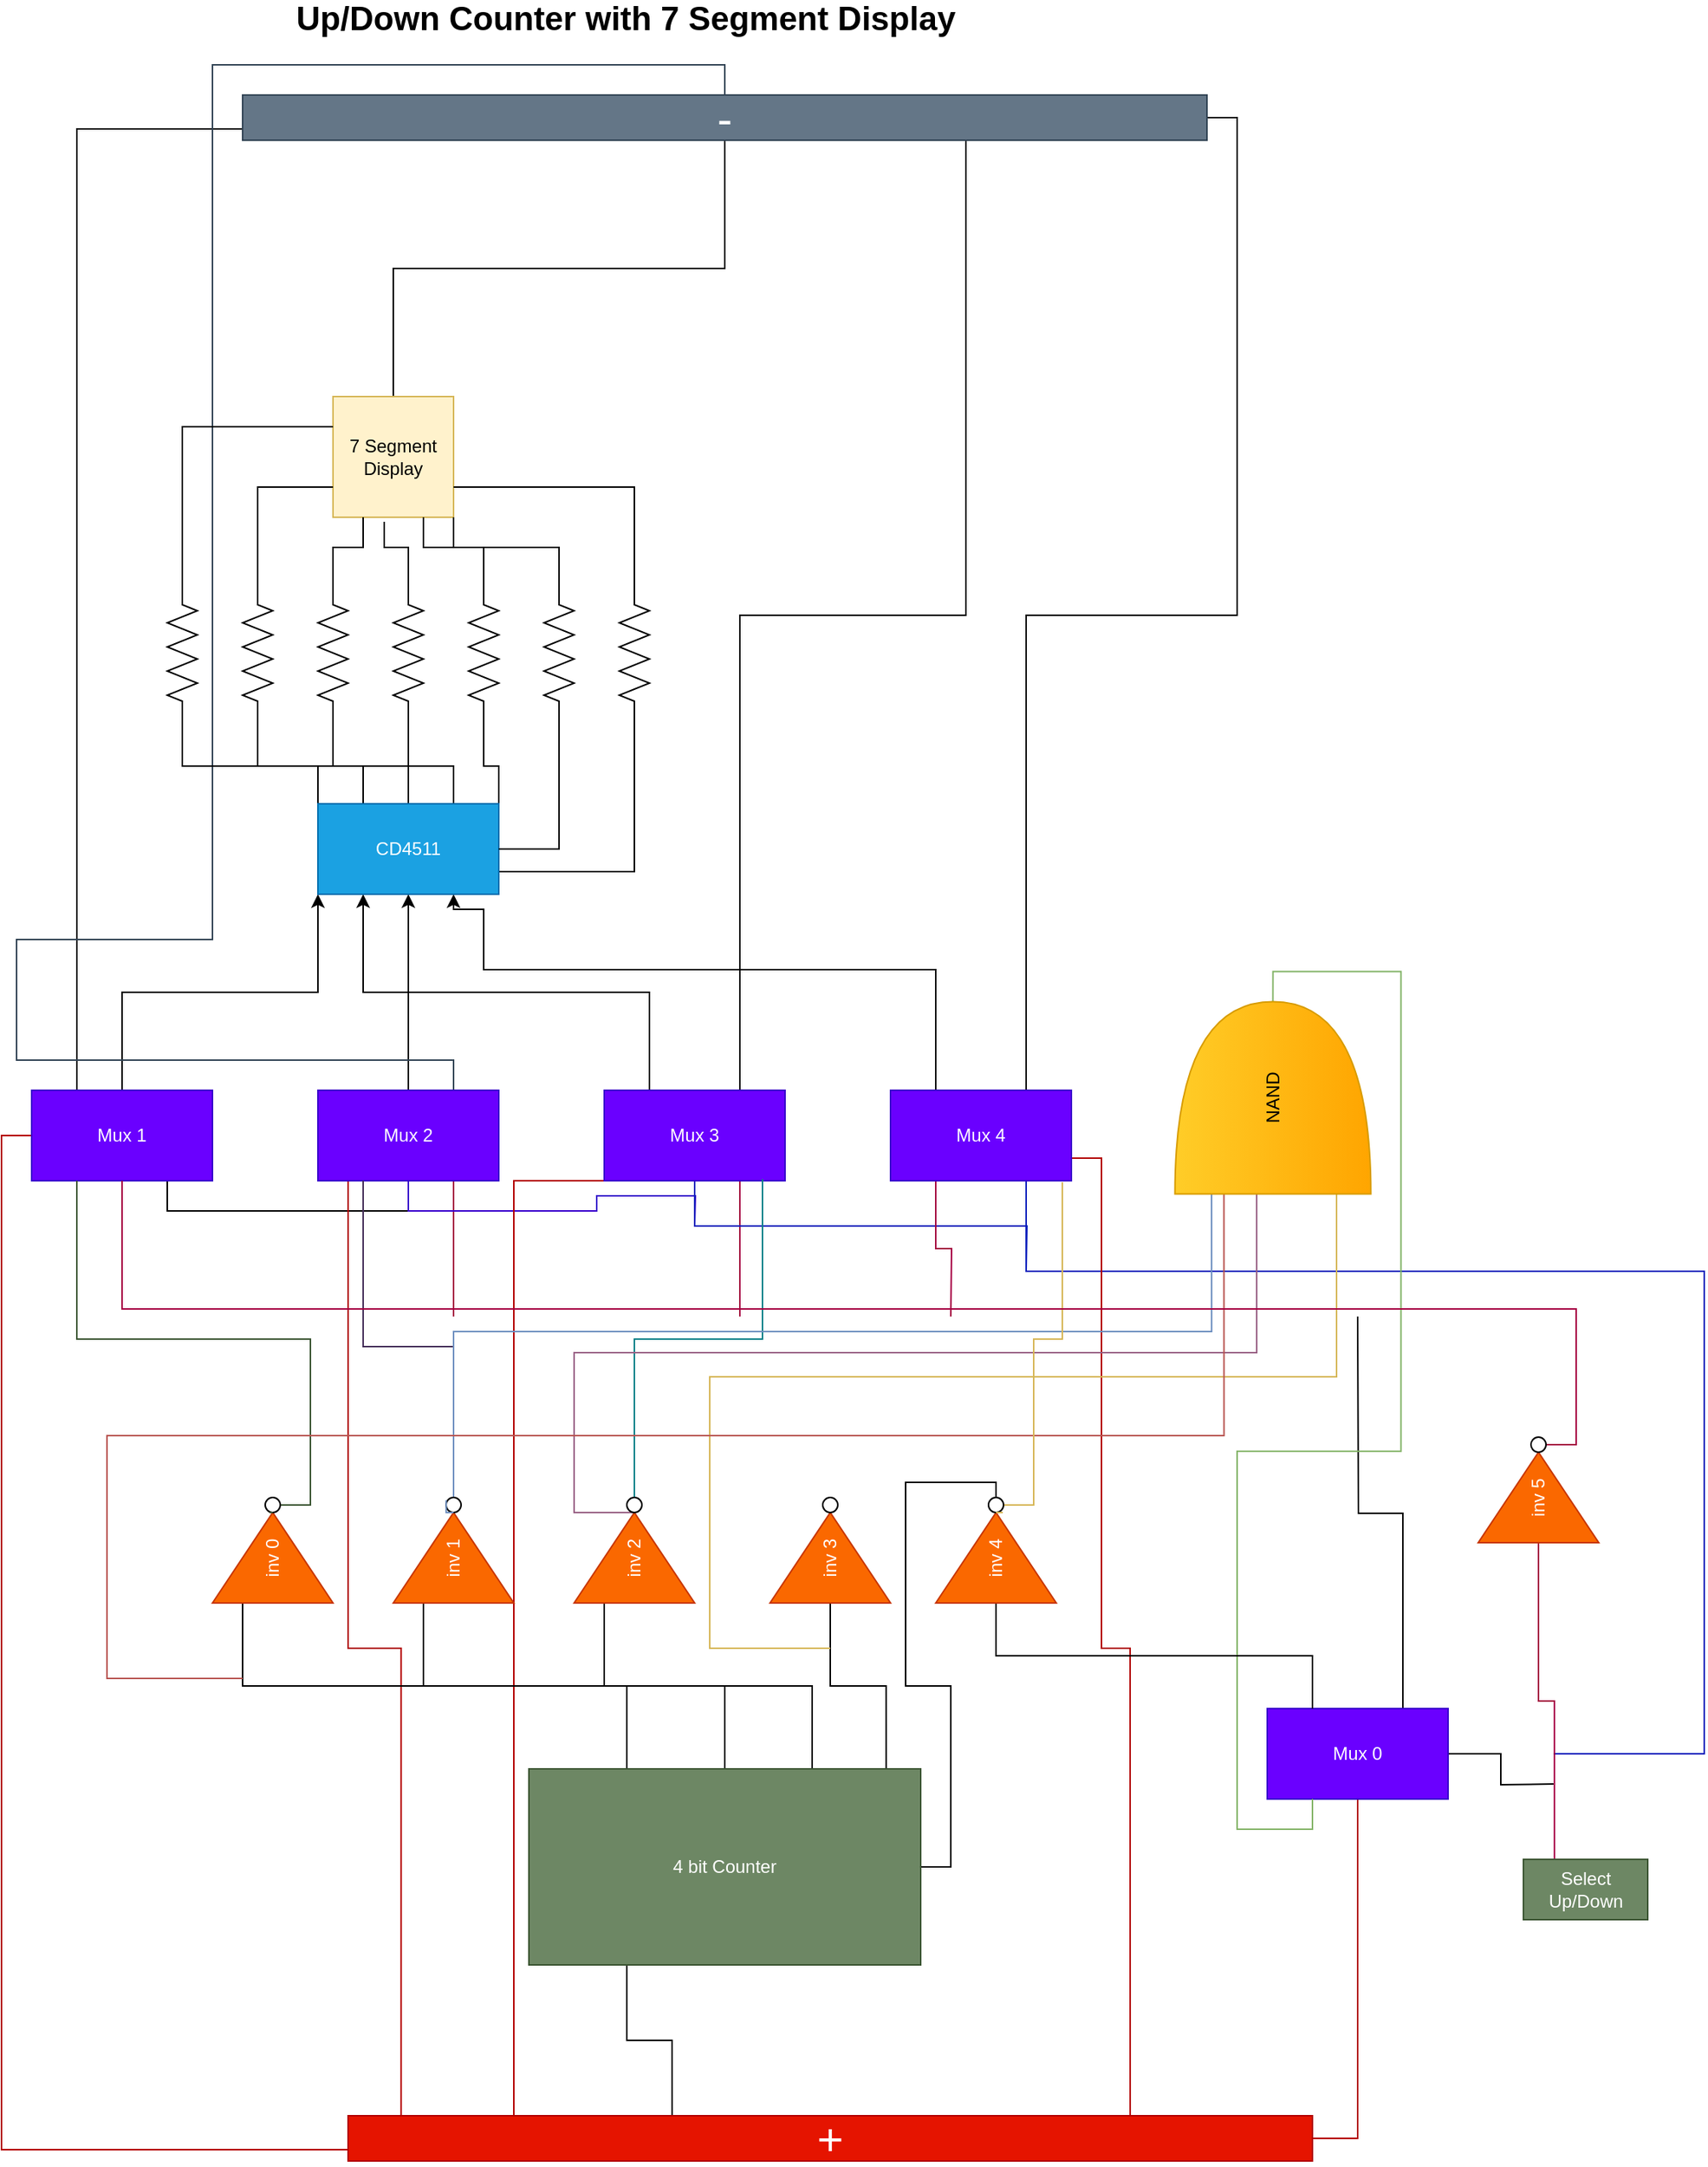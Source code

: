 <mxfile version="14.5.6" type="github">
  <diagram name="Page-1" id="16e2658f-23c8-b752-8be9-c03fbebb8bbe">
    <mxGraphModel dx="1422" dy="1644" grid="1" gridSize="10" guides="1" tooltips="1" connect="1" arrows="1" fold="1" page="1" pageScale="1" pageWidth="1100" pageHeight="850" background="#ffffff" math="0" shadow="0">
      <root>
        <mxCell id="0" />
        <mxCell id="1" parent="0" />
        <mxCell id="cC39CtFAme78uFvDhGoh-9" style="edgeStyle=orthogonalEdgeStyle;rounded=0;orthogonalLoop=1;jettySize=auto;html=1;exitX=0.5;exitY=0;exitDx=0;exitDy=0;entryX=0;entryY=1;entryDx=0;entryDy=0;" edge="1" parent="1" source="cC39CtFAme78uFvDhGoh-1" target="cC39CtFAme78uFvDhGoh-6">
          <mxGeometry relative="1" as="geometry" />
        </mxCell>
        <mxCell id="cC39CtFAme78uFvDhGoh-61" style="edgeStyle=orthogonalEdgeStyle;rounded=0;orthogonalLoop=1;jettySize=auto;html=1;exitX=0.75;exitY=1;exitDx=0;exitDy=0;endArrow=none;endFill=0;" edge="1" parent="1" source="cC39CtFAme78uFvDhGoh-1">
          <mxGeometry relative="1" as="geometry">
            <mxPoint x="640" y="300" as="targetPoint" />
            <Array as="points">
              <mxPoint x="370" y="300" />
            </Array>
          </mxGeometry>
        </mxCell>
        <mxCell id="cC39CtFAme78uFvDhGoh-88" style="edgeStyle=orthogonalEdgeStyle;rounded=0;orthogonalLoop=1;jettySize=auto;html=1;exitX=0;exitY=0.5;exitDx=0;exitDy=0;entryX=0;entryY=0.75;entryDx=0;entryDy=0;endArrow=none;endFill=0;fillColor=#e51400;strokeColor=#B20000;" edge="1" parent="1" source="cC39CtFAme78uFvDhGoh-1" target="cC39CtFAme78uFvDhGoh-82">
          <mxGeometry relative="1" as="geometry" />
        </mxCell>
        <mxCell id="cC39CtFAme78uFvDhGoh-93" style="edgeStyle=orthogonalEdgeStyle;rounded=0;orthogonalLoop=1;jettySize=auto;html=1;exitX=0.25;exitY=0;exitDx=0;exitDy=0;entryX=0;entryY=0.75;entryDx=0;entryDy=0;endArrow=none;endFill=0;" edge="1" parent="1" source="cC39CtFAme78uFvDhGoh-1" target="cC39CtFAme78uFvDhGoh-84">
          <mxGeometry relative="1" as="geometry" />
        </mxCell>
        <mxCell id="cC39CtFAme78uFvDhGoh-1" value="Mux 1" style="rounded=0;whiteSpace=wrap;html=1;fillColor=#6a00ff;strokeColor=#3700CC;fontColor=#ffffff;" vertex="1" parent="1">
          <mxGeometry x="280" y="220" width="120" height="60" as="geometry" />
        </mxCell>
        <mxCell id="cC39CtFAme78uFvDhGoh-10" style="edgeStyle=orthogonalEdgeStyle;rounded=0;orthogonalLoop=1;jettySize=auto;html=1;exitX=0.5;exitY=0;exitDx=0;exitDy=0;entryX=0.25;entryY=1;entryDx=0;entryDy=0;" edge="1" parent="1" source="cC39CtFAme78uFvDhGoh-2" target="cC39CtFAme78uFvDhGoh-6">
          <mxGeometry relative="1" as="geometry" />
        </mxCell>
        <mxCell id="cC39CtFAme78uFvDhGoh-56" style="edgeStyle=orthogonalEdgeStyle;rounded=0;orthogonalLoop=1;jettySize=auto;html=1;exitX=0.75;exitY=1;exitDx=0;exitDy=0;endArrow=none;endFill=0;fillColor=#d80073;strokeColor=#A50040;" edge="1" parent="1" source="cC39CtFAme78uFvDhGoh-2">
          <mxGeometry relative="1" as="geometry">
            <mxPoint x="560" y="370" as="targetPoint" />
          </mxGeometry>
        </mxCell>
        <mxCell id="cC39CtFAme78uFvDhGoh-60" style="edgeStyle=orthogonalEdgeStyle;rounded=0;orthogonalLoop=1;jettySize=auto;html=1;exitX=0.5;exitY=1;exitDx=0;exitDy=0;endArrow=none;endFill=0;fillColor=#6a00ff;strokeColor=#3700CC;" edge="1" parent="1" source="cC39CtFAme78uFvDhGoh-2">
          <mxGeometry relative="1" as="geometry">
            <mxPoint x="720" y="310" as="targetPoint" />
          </mxGeometry>
        </mxCell>
        <mxCell id="cC39CtFAme78uFvDhGoh-89" style="edgeStyle=orthogonalEdgeStyle;rounded=0;orthogonalLoop=1;jettySize=auto;html=1;exitX=0;exitY=1;exitDx=0;exitDy=0;entryX=0.055;entryY=0.033;entryDx=0;entryDy=0;entryPerimeter=0;endArrow=none;endFill=0;fillColor=#e51400;strokeColor=#B20000;" edge="1" parent="1" source="cC39CtFAme78uFvDhGoh-2" target="cC39CtFAme78uFvDhGoh-82">
          <mxGeometry relative="1" as="geometry">
            <Array as="points">
              <mxPoint x="490" y="280" />
              <mxPoint x="490" y="590" />
              <mxPoint x="525" y="590" />
            </Array>
          </mxGeometry>
        </mxCell>
        <mxCell id="cC39CtFAme78uFvDhGoh-96" style="edgeStyle=orthogonalEdgeStyle;rounded=0;orthogonalLoop=1;jettySize=auto;html=1;exitX=0.75;exitY=0;exitDx=0;exitDy=0;entryX=0.5;entryY=0;entryDx=0;entryDy=0;endArrow=none;endFill=0;fillColor=#647687;strokeColor=#314354;" edge="1" parent="1" source="cC39CtFAme78uFvDhGoh-2" target="cC39CtFAme78uFvDhGoh-84">
          <mxGeometry relative="1" as="geometry">
            <Array as="points">
              <mxPoint x="560" y="200" />
              <mxPoint x="270" y="200" />
              <mxPoint x="270" y="120" />
              <mxPoint x="400" y="120" />
              <mxPoint x="400" y="-460" />
              <mxPoint x="740" y="-460" />
            </Array>
          </mxGeometry>
        </mxCell>
        <mxCell id="cC39CtFAme78uFvDhGoh-2" value="Mux 2" style="rounded=0;whiteSpace=wrap;html=1;fillColor=#6a00ff;strokeColor=#3700CC;fontColor=#ffffff;" vertex="1" parent="1">
          <mxGeometry x="470" y="220" width="120" height="60" as="geometry" />
        </mxCell>
        <mxCell id="cC39CtFAme78uFvDhGoh-11" style="edgeStyle=orthogonalEdgeStyle;rounded=0;orthogonalLoop=1;jettySize=auto;html=1;exitX=0.25;exitY=0;exitDx=0;exitDy=0;entryX=0.5;entryY=1;entryDx=0;entryDy=0;" edge="1" parent="1" source="cC39CtFAme78uFvDhGoh-3" target="cC39CtFAme78uFvDhGoh-6">
          <mxGeometry relative="1" as="geometry" />
        </mxCell>
        <mxCell id="cC39CtFAme78uFvDhGoh-55" style="edgeStyle=orthogonalEdgeStyle;rounded=0;orthogonalLoop=1;jettySize=auto;html=1;exitX=0.75;exitY=1;exitDx=0;exitDy=0;endArrow=none;endFill=0;fillColor=#d80073;strokeColor=#A50040;" edge="1" parent="1" source="cC39CtFAme78uFvDhGoh-3">
          <mxGeometry relative="1" as="geometry">
            <mxPoint x="750" y="370" as="targetPoint" />
          </mxGeometry>
        </mxCell>
        <mxCell id="cC39CtFAme78uFvDhGoh-59" style="edgeStyle=orthogonalEdgeStyle;rounded=0;orthogonalLoop=1;jettySize=auto;html=1;exitX=0.5;exitY=1;exitDx=0;exitDy=0;endArrow=none;endFill=0;fillColor=#0050ef;strokeColor=#001DBC;" edge="1" parent="1" source="cC39CtFAme78uFvDhGoh-3">
          <mxGeometry relative="1" as="geometry">
            <mxPoint x="940" y="340" as="targetPoint" />
          </mxGeometry>
        </mxCell>
        <mxCell id="cC39CtFAme78uFvDhGoh-90" style="edgeStyle=orthogonalEdgeStyle;rounded=0;orthogonalLoop=1;jettySize=auto;html=1;exitX=0;exitY=1;exitDx=0;exitDy=0;entryX=0.194;entryY=0.033;entryDx=0;entryDy=0;entryPerimeter=0;endArrow=none;endFill=0;fillColor=#e51400;strokeColor=#B20000;" edge="1" parent="1" source="cC39CtFAme78uFvDhGoh-3" target="cC39CtFAme78uFvDhGoh-82">
          <mxGeometry relative="1" as="geometry">
            <Array as="points">
              <mxPoint x="600" y="280" />
              <mxPoint x="600" y="901" />
            </Array>
          </mxGeometry>
        </mxCell>
        <mxCell id="cC39CtFAme78uFvDhGoh-95" style="edgeStyle=orthogonalEdgeStyle;rounded=0;orthogonalLoop=1;jettySize=auto;html=1;exitX=0.75;exitY=0;exitDx=0;exitDy=0;entryX=0.75;entryY=1;entryDx=0;entryDy=0;endArrow=none;endFill=0;" edge="1" parent="1" source="cC39CtFAme78uFvDhGoh-3" target="cC39CtFAme78uFvDhGoh-84">
          <mxGeometry relative="1" as="geometry" />
        </mxCell>
        <mxCell id="cC39CtFAme78uFvDhGoh-3" value="Mux 3" style="rounded=0;whiteSpace=wrap;html=1;fillColor=#6a00ff;strokeColor=#3700CC;fontColor=#ffffff;" vertex="1" parent="1">
          <mxGeometry x="660" y="220" width="120" height="60" as="geometry" />
        </mxCell>
        <mxCell id="cC39CtFAme78uFvDhGoh-12" style="edgeStyle=orthogonalEdgeStyle;rounded=0;orthogonalLoop=1;jettySize=auto;html=1;exitX=0.25;exitY=0;exitDx=0;exitDy=0;entryX=0.75;entryY=1;entryDx=0;entryDy=0;" edge="1" parent="1" source="cC39CtFAme78uFvDhGoh-4" target="cC39CtFAme78uFvDhGoh-6">
          <mxGeometry relative="1" as="geometry">
            <Array as="points">
              <mxPoint x="880" y="140" />
              <mxPoint x="580" y="140" />
              <mxPoint x="580" y="100" />
              <mxPoint x="560" y="100" />
            </Array>
          </mxGeometry>
        </mxCell>
        <mxCell id="cC39CtFAme78uFvDhGoh-54" style="edgeStyle=orthogonalEdgeStyle;rounded=0;orthogonalLoop=1;jettySize=auto;html=1;exitX=0.25;exitY=1;exitDx=0;exitDy=0;endArrow=none;endFill=0;fillColor=#d80073;strokeColor=#A50040;" edge="1" parent="1" source="cC39CtFAme78uFvDhGoh-4">
          <mxGeometry relative="1" as="geometry">
            <mxPoint x="890" y="370" as="targetPoint" />
          </mxGeometry>
        </mxCell>
        <mxCell id="cC39CtFAme78uFvDhGoh-58" style="edgeStyle=orthogonalEdgeStyle;rounded=0;orthogonalLoop=1;jettySize=auto;html=1;exitX=0.75;exitY=1;exitDx=0;exitDy=0;endArrow=none;endFill=0;fillColor=#0050ef;strokeColor=#001DBC;" edge="1" parent="1" source="cC39CtFAme78uFvDhGoh-4">
          <mxGeometry relative="1" as="geometry">
            <mxPoint x="1290" y="660" as="targetPoint" />
            <Array as="points">
              <mxPoint x="940" y="340" />
              <mxPoint x="1390" y="340" />
              <mxPoint x="1390" y="660" />
            </Array>
          </mxGeometry>
        </mxCell>
        <mxCell id="cC39CtFAme78uFvDhGoh-91" style="edgeStyle=orthogonalEdgeStyle;rounded=0;orthogonalLoop=1;jettySize=auto;html=1;exitX=1;exitY=0.75;exitDx=0;exitDy=0;entryX=0.811;entryY=0.033;entryDx=0;entryDy=0;entryPerimeter=0;endArrow=none;endFill=0;fillColor=#e51400;strokeColor=#B20000;" edge="1" parent="1" source="cC39CtFAme78uFvDhGoh-4" target="cC39CtFAme78uFvDhGoh-82">
          <mxGeometry relative="1" as="geometry" />
        </mxCell>
        <mxCell id="cC39CtFAme78uFvDhGoh-94" style="edgeStyle=orthogonalEdgeStyle;rounded=0;orthogonalLoop=1;jettySize=auto;html=1;exitX=0.75;exitY=0;exitDx=0;exitDy=0;entryX=1;entryY=0.5;entryDx=0;entryDy=0;endArrow=none;endFill=0;" edge="1" parent="1" source="cC39CtFAme78uFvDhGoh-4" target="cC39CtFAme78uFvDhGoh-84">
          <mxGeometry relative="1" as="geometry" />
        </mxCell>
        <mxCell id="cC39CtFAme78uFvDhGoh-4" value="Mux 4" style="rounded=0;whiteSpace=wrap;html=1;fillColor=#6a00ff;strokeColor=#3700CC;fontColor=#ffffff;" vertex="1" parent="1">
          <mxGeometry x="850" y="220" width="120" height="60" as="geometry" />
        </mxCell>
        <mxCell id="cC39CtFAme78uFvDhGoh-53" style="edgeStyle=orthogonalEdgeStyle;rounded=0;orthogonalLoop=1;jettySize=auto;html=1;exitX=0.75;exitY=0;exitDx=0;exitDy=0;endArrow=none;endFill=0;" edge="1" parent="1" source="cC39CtFAme78uFvDhGoh-5">
          <mxGeometry relative="1" as="geometry">
            <mxPoint x="1160" y="370" as="targetPoint" />
          </mxGeometry>
        </mxCell>
        <mxCell id="cC39CtFAme78uFvDhGoh-57" style="edgeStyle=orthogonalEdgeStyle;rounded=0;orthogonalLoop=1;jettySize=auto;html=1;exitX=1;exitY=0.5;exitDx=0;exitDy=0;endArrow=none;endFill=0;" edge="1" parent="1" source="cC39CtFAme78uFvDhGoh-5">
          <mxGeometry relative="1" as="geometry">
            <mxPoint x="1290" y="680" as="targetPoint" />
          </mxGeometry>
        </mxCell>
        <mxCell id="cC39CtFAme78uFvDhGoh-87" style="edgeStyle=orthogonalEdgeStyle;rounded=0;orthogonalLoop=1;jettySize=auto;html=1;exitX=0.5;exitY=1;exitDx=0;exitDy=0;entryX=1;entryY=0.5;entryDx=0;entryDy=0;endArrow=none;endFill=0;fillColor=#e51400;strokeColor=#B20000;" edge="1" parent="1" source="cC39CtFAme78uFvDhGoh-5" target="cC39CtFAme78uFvDhGoh-82">
          <mxGeometry relative="1" as="geometry" />
        </mxCell>
        <mxCell id="cC39CtFAme78uFvDhGoh-5" value="Mux 0" style="rounded=0;whiteSpace=wrap;html=1;fillColor=#6a00ff;strokeColor=#3700CC;fontColor=#ffffff;" vertex="1" parent="1">
          <mxGeometry x="1100" y="630" width="120" height="60" as="geometry" />
        </mxCell>
        <mxCell id="cC39CtFAme78uFvDhGoh-20" style="edgeStyle=orthogonalEdgeStyle;rounded=0;orthogonalLoop=1;jettySize=auto;html=1;exitX=0;exitY=0;exitDx=0;exitDy=0;entryX=1;entryY=0.5;entryDx=0;entryDy=0;entryPerimeter=0;endArrow=none;endFill=0;" edge="1" parent="1" source="cC39CtFAme78uFvDhGoh-6" target="cC39CtFAme78uFvDhGoh-13">
          <mxGeometry relative="1" as="geometry" />
        </mxCell>
        <mxCell id="cC39CtFAme78uFvDhGoh-21" style="edgeStyle=orthogonalEdgeStyle;rounded=0;orthogonalLoop=1;jettySize=auto;html=1;exitX=0.25;exitY=0;exitDx=0;exitDy=0;entryX=1;entryY=0.5;entryDx=0;entryDy=0;entryPerimeter=0;endArrow=none;endFill=0;" edge="1" parent="1" source="cC39CtFAme78uFvDhGoh-6" target="cC39CtFAme78uFvDhGoh-14">
          <mxGeometry relative="1" as="geometry" />
        </mxCell>
        <mxCell id="cC39CtFAme78uFvDhGoh-22" style="edgeStyle=orthogonalEdgeStyle;rounded=0;orthogonalLoop=1;jettySize=auto;html=1;exitX=0.5;exitY=0;exitDx=0;exitDy=0;entryX=1;entryY=0.5;entryDx=0;entryDy=0;entryPerimeter=0;endArrow=none;endFill=0;" edge="1" parent="1" source="cC39CtFAme78uFvDhGoh-6" target="cC39CtFAme78uFvDhGoh-15">
          <mxGeometry relative="1" as="geometry" />
        </mxCell>
        <mxCell id="cC39CtFAme78uFvDhGoh-23" style="edgeStyle=orthogonalEdgeStyle;rounded=0;orthogonalLoop=1;jettySize=auto;html=1;exitX=0.75;exitY=0;exitDx=0;exitDy=0;entryX=1;entryY=0.5;entryDx=0;entryDy=0;entryPerimeter=0;endArrow=none;endFill=0;" edge="1" parent="1" source="cC39CtFAme78uFvDhGoh-6" target="cC39CtFAme78uFvDhGoh-16">
          <mxGeometry relative="1" as="geometry" />
        </mxCell>
        <mxCell id="cC39CtFAme78uFvDhGoh-24" style="edgeStyle=orthogonalEdgeStyle;rounded=0;orthogonalLoop=1;jettySize=auto;html=1;exitX=1;exitY=0;exitDx=0;exitDy=0;entryX=1;entryY=0.5;entryDx=0;entryDy=0;entryPerimeter=0;endArrow=none;endFill=0;" edge="1" parent="1" source="cC39CtFAme78uFvDhGoh-6" target="cC39CtFAme78uFvDhGoh-17">
          <mxGeometry relative="1" as="geometry" />
        </mxCell>
        <mxCell id="cC39CtFAme78uFvDhGoh-26" style="edgeStyle=orthogonalEdgeStyle;rounded=0;orthogonalLoop=1;jettySize=auto;html=1;exitX=1;exitY=0.75;exitDx=0;exitDy=0;entryX=1;entryY=0.5;entryDx=0;entryDy=0;entryPerimeter=0;endArrow=none;endFill=0;" edge="1" parent="1" source="cC39CtFAme78uFvDhGoh-6" target="cC39CtFAme78uFvDhGoh-19">
          <mxGeometry relative="1" as="geometry" />
        </mxCell>
        <mxCell id="cC39CtFAme78uFvDhGoh-6" value="CD4511" style="rounded=0;whiteSpace=wrap;html=1;fillColor=#1ba1e2;strokeColor=#006EAF;fontColor=#ffffff;" vertex="1" parent="1">
          <mxGeometry x="470" y="30" width="120" height="60" as="geometry" />
        </mxCell>
        <mxCell id="cC39CtFAme78uFvDhGoh-85" style="edgeStyle=orthogonalEdgeStyle;rounded=0;orthogonalLoop=1;jettySize=auto;html=1;exitX=0.5;exitY=0;exitDx=0;exitDy=0;endArrow=none;endFill=0;" edge="1" parent="1" source="cC39CtFAme78uFvDhGoh-8" target="cC39CtFAme78uFvDhGoh-84">
          <mxGeometry relative="1" as="geometry" />
        </mxCell>
        <mxCell id="cC39CtFAme78uFvDhGoh-8" value="7 Segment Display" style="whiteSpace=wrap;html=1;aspect=fixed;fillColor=#fff2cc;strokeColor=#d6b656;" vertex="1" parent="1">
          <mxGeometry x="480" y="-240" width="80" height="80" as="geometry" />
        </mxCell>
        <mxCell id="cC39CtFAme78uFvDhGoh-33" style="edgeStyle=orthogonalEdgeStyle;rounded=0;orthogonalLoop=1;jettySize=auto;html=1;exitX=0;exitY=0.5;exitDx=0;exitDy=0;exitPerimeter=0;entryX=0;entryY=0.25;entryDx=0;entryDy=0;endArrow=none;endFill=0;" edge="1" parent="1" source="cC39CtFAme78uFvDhGoh-13" target="cC39CtFAme78uFvDhGoh-8">
          <mxGeometry relative="1" as="geometry" />
        </mxCell>
        <mxCell id="cC39CtFAme78uFvDhGoh-13" value="" style="pointerEvents=1;verticalLabelPosition=bottom;shadow=0;dashed=0;align=center;html=1;verticalAlign=top;shape=mxgraph.electrical.resistors.resistor_2;rotation=90;" vertex="1" parent="1">
          <mxGeometry x="330" y="-80" width="100" height="20" as="geometry" />
        </mxCell>
        <mxCell id="cC39CtFAme78uFvDhGoh-32" style="edgeStyle=orthogonalEdgeStyle;rounded=0;orthogonalLoop=1;jettySize=auto;html=1;exitX=0;exitY=0.5;exitDx=0;exitDy=0;exitPerimeter=0;entryX=0;entryY=0.75;entryDx=0;entryDy=0;endArrow=none;endFill=0;" edge="1" parent="1" source="cC39CtFAme78uFvDhGoh-14" target="cC39CtFAme78uFvDhGoh-8">
          <mxGeometry relative="1" as="geometry" />
        </mxCell>
        <mxCell id="cC39CtFAme78uFvDhGoh-14" value="" style="pointerEvents=1;verticalLabelPosition=bottom;shadow=0;dashed=0;align=center;html=1;verticalAlign=top;shape=mxgraph.electrical.resistors.resistor_2;rotation=90;" vertex="1" parent="1">
          <mxGeometry x="380" y="-80" width="100" height="20" as="geometry" />
        </mxCell>
        <mxCell id="cC39CtFAme78uFvDhGoh-31" style="edgeStyle=orthogonalEdgeStyle;rounded=0;orthogonalLoop=1;jettySize=auto;html=1;exitX=0;exitY=0.5;exitDx=0;exitDy=0;exitPerimeter=0;entryX=0.25;entryY=1;entryDx=0;entryDy=0;endArrow=none;endFill=0;" edge="1" parent="1" source="cC39CtFAme78uFvDhGoh-15" target="cC39CtFAme78uFvDhGoh-8">
          <mxGeometry relative="1" as="geometry" />
        </mxCell>
        <mxCell id="cC39CtFAme78uFvDhGoh-15" value="" style="pointerEvents=1;verticalLabelPosition=bottom;shadow=0;dashed=0;align=center;html=1;verticalAlign=top;shape=mxgraph.electrical.resistors.resistor_2;rotation=90;" vertex="1" parent="1">
          <mxGeometry x="430" y="-80" width="100" height="20" as="geometry" />
        </mxCell>
        <mxCell id="cC39CtFAme78uFvDhGoh-30" style="edgeStyle=orthogonalEdgeStyle;rounded=0;orthogonalLoop=1;jettySize=auto;html=1;exitX=0;exitY=0.5;exitDx=0;exitDy=0;exitPerimeter=0;entryX=0.425;entryY=1.038;entryDx=0;entryDy=0;entryPerimeter=0;endArrow=none;endFill=0;" edge="1" parent="1" source="cC39CtFAme78uFvDhGoh-16" target="cC39CtFAme78uFvDhGoh-8">
          <mxGeometry relative="1" as="geometry" />
        </mxCell>
        <mxCell id="cC39CtFAme78uFvDhGoh-16" value="" style="pointerEvents=1;verticalLabelPosition=bottom;shadow=0;dashed=0;align=center;html=1;verticalAlign=top;shape=mxgraph.electrical.resistors.resistor_2;rotation=90;" vertex="1" parent="1">
          <mxGeometry x="480" y="-80" width="100" height="20" as="geometry" />
        </mxCell>
        <mxCell id="cC39CtFAme78uFvDhGoh-29" style="edgeStyle=orthogonalEdgeStyle;rounded=0;orthogonalLoop=1;jettySize=auto;html=1;exitX=0;exitY=0.5;exitDx=0;exitDy=0;exitPerimeter=0;entryX=0.75;entryY=1;entryDx=0;entryDy=0;endArrow=none;endFill=0;" edge="1" parent="1" source="cC39CtFAme78uFvDhGoh-17" target="cC39CtFAme78uFvDhGoh-8">
          <mxGeometry relative="1" as="geometry" />
        </mxCell>
        <mxCell id="cC39CtFAme78uFvDhGoh-17" value="" style="pointerEvents=1;verticalLabelPosition=bottom;shadow=0;dashed=0;align=center;html=1;verticalAlign=top;shape=mxgraph.electrical.resistors.resistor_2;rotation=90;" vertex="1" parent="1">
          <mxGeometry x="530" y="-80" width="100" height="20" as="geometry" />
        </mxCell>
        <mxCell id="cC39CtFAme78uFvDhGoh-25" style="edgeStyle=orthogonalEdgeStyle;rounded=0;orthogonalLoop=1;jettySize=auto;html=1;exitX=1;exitY=0.5;exitDx=0;exitDy=0;exitPerimeter=0;entryX=1;entryY=0.5;entryDx=0;entryDy=0;endArrow=none;endFill=0;" edge="1" parent="1" source="cC39CtFAme78uFvDhGoh-18" target="cC39CtFAme78uFvDhGoh-6">
          <mxGeometry relative="1" as="geometry" />
        </mxCell>
        <mxCell id="cC39CtFAme78uFvDhGoh-28" style="edgeStyle=orthogonalEdgeStyle;rounded=0;orthogonalLoop=1;jettySize=auto;html=1;exitX=0;exitY=0.5;exitDx=0;exitDy=0;exitPerimeter=0;entryX=1;entryY=1;entryDx=0;entryDy=0;endArrow=none;endFill=0;" edge="1" parent="1" source="cC39CtFAme78uFvDhGoh-18" target="cC39CtFAme78uFvDhGoh-8">
          <mxGeometry relative="1" as="geometry" />
        </mxCell>
        <mxCell id="cC39CtFAme78uFvDhGoh-18" value="" style="pointerEvents=1;verticalLabelPosition=bottom;shadow=0;dashed=0;align=center;html=1;verticalAlign=top;shape=mxgraph.electrical.resistors.resistor_2;rotation=90;" vertex="1" parent="1">
          <mxGeometry x="580" y="-80" width="100" height="20" as="geometry" />
        </mxCell>
        <mxCell id="cC39CtFAme78uFvDhGoh-27" style="edgeStyle=orthogonalEdgeStyle;rounded=0;orthogonalLoop=1;jettySize=auto;html=1;exitX=0;exitY=0.5;exitDx=0;exitDy=0;exitPerimeter=0;entryX=1;entryY=0.75;entryDx=0;entryDy=0;endArrow=none;endFill=0;" edge="1" parent="1" source="cC39CtFAme78uFvDhGoh-19" target="cC39CtFAme78uFvDhGoh-8">
          <mxGeometry relative="1" as="geometry" />
        </mxCell>
        <mxCell id="cC39CtFAme78uFvDhGoh-19" value="" style="pointerEvents=1;verticalLabelPosition=bottom;shadow=0;dashed=0;align=center;html=1;verticalAlign=top;shape=mxgraph.electrical.resistors.resistor_2;rotation=90;" vertex="1" parent="1">
          <mxGeometry x="630" y="-80" width="100" height="20" as="geometry" />
        </mxCell>
        <mxCell id="cC39CtFAme78uFvDhGoh-40" style="edgeStyle=orthogonalEdgeStyle;rounded=0;orthogonalLoop=1;jettySize=auto;html=1;exitX=1;exitY=0.5;exitDx=0;exitDy=0;entryX=0.25;entryY=1;entryDx=0;entryDy=0;endArrow=none;endFill=0;fillColor=#6d8764;strokeColor=#3A5431;" edge="1" parent="1" source="cC39CtFAme78uFvDhGoh-70" target="cC39CtFAme78uFvDhGoh-1">
          <mxGeometry relative="1" as="geometry" />
        </mxCell>
        <mxCell id="cC39CtFAme78uFvDhGoh-44" style="edgeStyle=orthogonalEdgeStyle;rounded=0;orthogonalLoop=1;jettySize=auto;html=1;exitX=0;exitY=0.25;exitDx=0;exitDy=0;entryX=0.25;entryY=0;entryDx=0;entryDy=0;endArrow=none;endFill=0;" edge="1" parent="1" source="cC39CtFAme78uFvDhGoh-34" target="cC39CtFAme78uFvDhGoh-43">
          <mxGeometry relative="1" as="geometry">
            <Array as="points">
              <mxPoint x="420" y="615" />
              <mxPoint x="675" y="615" />
            </Array>
          </mxGeometry>
        </mxCell>
        <mxCell id="cC39CtFAme78uFvDhGoh-34" value="inv 0&lt;span style=&quot;color: rgba(0 , 0 , 0 , 0) ; font-family: monospace ; font-size: 0px ; background-color: rgb(248 , 249 , 250)&quot;&gt;%3CmxGraphModel%3E%3Croot%3E%3CmxCell%20id%3D%220%22%2F%3E%3CmxCell%20id%3D%221%22%20parent%3D%220%22%2F%3E%3CmxCell%20id%3D%222%22%20value%3D%22%22%20style%3D%22pointerEvents%3D1%3BverticalLabelPosition%3Dbottom%3Bshadow%3D0%3Bdashed%3D0%3Balign%3Dcenter%3Bhtml%3D1%3BverticalAlign%3Dtop%3Bshape%3Dmxgraph.electrical.resistors.resistor_2%3Brotation%3D90%3B%22%20vertex%3D%221%22%20parent%3D%221%22%3E%3CmxGeometry%20x%3D%22580%22%20y%3D%22-80%22%20width%3D%22100%22%20height%3D%2220%22%20as%3D%22geometry%22%2F%3E%3C%2FmxCell%3E%3C%2Froot%3E%3C%2FmxGraphModel%3E&lt;/span&gt;" style="triangle;whiteSpace=wrap;html=1;rotation=-90;fillColor=#fa6800;strokeColor=#C73500;fontColor=#ffffff;" vertex="1" parent="1">
          <mxGeometry x="410" y="490" width="60" height="80" as="geometry" />
        </mxCell>
        <mxCell id="cC39CtFAme78uFvDhGoh-46" style="edgeStyle=orthogonalEdgeStyle;rounded=0;orthogonalLoop=1;jettySize=auto;html=1;exitX=0;exitY=0.25;exitDx=0;exitDy=0;endArrow=none;endFill=0;entryX=0.723;entryY=0.015;entryDx=0;entryDy=0;entryPerimeter=0;" edge="1" parent="1" source="cC39CtFAme78uFvDhGoh-35" target="cC39CtFAme78uFvDhGoh-43">
          <mxGeometry relative="1" as="geometry">
            <mxPoint x="799" y="667" as="targetPoint" />
          </mxGeometry>
        </mxCell>
        <mxCell id="cC39CtFAme78uFvDhGoh-64" style="edgeStyle=orthogonalEdgeStyle;rounded=0;orthogonalLoop=1;jettySize=auto;html=1;entryX=0.875;entryY=0.983;entryDx=0;entryDy=0;entryPerimeter=0;endArrow=none;endFill=0;fillColor=#b0e3e6;strokeColor=#0e8088;" edge="1" parent="1" source="cC39CtFAme78uFvDhGoh-74" target="cC39CtFAme78uFvDhGoh-3">
          <mxGeometry relative="1" as="geometry">
            <Array as="points" />
          </mxGeometry>
        </mxCell>
        <mxCell id="cC39CtFAme78uFvDhGoh-67" style="edgeStyle=orthogonalEdgeStyle;rounded=0;orthogonalLoop=1;jettySize=auto;html=1;exitX=1;exitY=0.5;exitDx=0;exitDy=0;entryX=0.006;entryY=0.417;entryDx=0;entryDy=0;entryPerimeter=0;endArrow=none;endFill=0;gradientColor=#d5739d;fillColor=#e6d0de;strokeColor=#996185;" edge="1" parent="1" source="cC39CtFAme78uFvDhGoh-35" target="cC39CtFAme78uFvDhGoh-39">
          <mxGeometry relative="1" as="geometry">
            <Array as="points">
              <mxPoint x="640" y="500" />
              <mxPoint x="640" y="394" />
              <mxPoint x="1093" y="394" />
            </Array>
          </mxGeometry>
        </mxCell>
        <mxCell id="cC39CtFAme78uFvDhGoh-35" value="inv 2&lt;span style=&quot;color: rgba(0 , 0 , 0 , 0) ; font-family: monospace ; font-size: 0px ; background-color: rgb(248 , 249 , 250)&quot;&gt;%3CmxGraphModel%3E%3Croot%3E%3CmxCell%20id%3D%220%22%2F%3E%3CmxCell%20id%3D%221%22%20parent%3D%220%22%2F%3E%3CmxCell%20id%3D%222%22%20value%3D%22%22%20style%3D%22pointerEvents%3D1%3BverticalLabelPosition%3Dbottom%3Bshadow%3D0%3Bdashed%3D0%3Balign%3Dcenter%3Bhtml%3D1%3BverticalAlign%3Dtop%3Bshape%3Dmxgraph.electrical.resistors.resistor_2%3Brotation%3D90%3B%22%20vertex%3D%221%22%20parent%3D%221%22%3E%3CmxGeometry%20x%3D%22580%22%20y%3D%22-80%22%20width%3D%22100%22%20height%3D%2220%22%20as%3D%22geometry%22%2F%3E%3C%2FmxCell%3E%3C%2Froot%3E%3C%2FmxGraphModel%3E&lt;/span&gt;" style="triangle;whiteSpace=wrap;html=1;rotation=-90;fillColor=#fa6800;strokeColor=#C73500;fontColor=#ffffff;" vertex="1" parent="1">
          <mxGeometry x="650" y="490" width="60" height="80" as="geometry" />
        </mxCell>
        <mxCell id="cC39CtFAme78uFvDhGoh-45" style="edgeStyle=orthogonalEdgeStyle;rounded=0;orthogonalLoop=1;jettySize=auto;html=1;exitX=0;exitY=0.25;exitDx=0;exitDy=0;entryX=0.5;entryY=0;entryDx=0;entryDy=0;endArrow=none;endFill=0;" edge="1" parent="1" source="cC39CtFAme78uFvDhGoh-36" target="cC39CtFAme78uFvDhGoh-43">
          <mxGeometry relative="1" as="geometry" />
        </mxCell>
        <mxCell id="cC39CtFAme78uFvDhGoh-62" style="edgeStyle=orthogonalEdgeStyle;rounded=0;orthogonalLoop=1;jettySize=auto;html=1;entryX=0.25;entryY=1;entryDx=0;entryDy=0;endArrow=none;endFill=0;fillColor=#76608a;strokeColor=#432D57;" edge="1" parent="1" source="cC39CtFAme78uFvDhGoh-36" target="cC39CtFAme78uFvDhGoh-2">
          <mxGeometry relative="1" as="geometry" />
        </mxCell>
        <mxCell id="cC39CtFAme78uFvDhGoh-63" style="edgeStyle=orthogonalEdgeStyle;rounded=0;orthogonalLoop=1;jettySize=auto;html=1;exitX=1;exitY=0.5;exitDx=0;exitDy=0;entryX=0.006;entryY=0.187;entryDx=0;entryDy=0;entryPerimeter=0;endArrow=none;endFill=0;gradientColor=#7ea6e0;fillColor=#dae8fc;strokeColor=#6c8ebf;" edge="1" parent="1" source="cC39CtFAme78uFvDhGoh-72" target="cC39CtFAme78uFvDhGoh-39">
          <mxGeometry relative="1" as="geometry">
            <Array as="points">
              <mxPoint x="560" y="380" />
              <mxPoint x="1063" y="380" />
            </Array>
          </mxGeometry>
        </mxCell>
        <mxCell id="cC39CtFAme78uFvDhGoh-36" value="inv 1&lt;span style=&quot;color: rgba(0 , 0 , 0 , 0) ; font-family: monospace ; font-size: 0px ; background-color: rgb(248 , 249 , 250)&quot;&gt;%3CxGraphModel%3E%3Croot%3E%3CmxCell%20id%3D%220%22%2F%3E%3CmxCell%20id%3D%221%22%20parent%3D%220%22%2F%3E%3CmxCell%20id%3D%222%22%20value%3D%22%22%20style%3D%22pointerEvents%3D1%3BverticalLabelPosition%3Dbottom%3Bshadow%3D0%3Bdashed%3D0%3Balign%3Dcenter%3Bhtml%3D1%3BverticalAlign%3Dtop%3Bshape%3Dmxgraph.electrical.resistors.resistor_2%3Brotation%3D90%3B%22%20vertex%3D%221%22%20parent%3D%221%22%3E%3CmxGeometry%20x%3D%22580%22%20y%3D%22-80%22%20width%3D%22100%22%20height%3D%2220%22%20as%3D%22geometry%22%2F%3E%3C%2FmxCell%3E%3C%2Froot%3E%3C%2FmxGraphModel%3E&lt;/span&gt;" style="triangle;whiteSpace=wrap;html=1;rotation=-90;fillColor=#fa6800;strokeColor=#C73500;fontColor=#ffffff;" vertex="1" parent="1">
          <mxGeometry x="530" y="490" width="60" height="80" as="geometry" />
        </mxCell>
        <mxCell id="cC39CtFAme78uFvDhGoh-47" style="edgeStyle=orthogonalEdgeStyle;rounded=0;orthogonalLoop=1;jettySize=auto;html=1;exitX=0;exitY=0.5;exitDx=0;exitDy=0;entryX=0.912;entryY=0.008;entryDx=0;entryDy=0;entryPerimeter=0;endArrow=none;endFill=0;" edge="1" parent="1" source="cC39CtFAme78uFvDhGoh-37" target="cC39CtFAme78uFvDhGoh-43">
          <mxGeometry relative="1" as="geometry" />
        </mxCell>
        <mxCell id="cC39CtFAme78uFvDhGoh-68" style="edgeStyle=orthogonalEdgeStyle;rounded=0;orthogonalLoop=1;jettySize=auto;html=1;entryX=-0.002;entryY=0.825;entryDx=0;entryDy=0;entryPerimeter=0;endArrow=none;endFill=0;gradientColor=#ffd966;fillColor=#fff2cc;strokeColor=#d6b656;" edge="1" parent="1" target="cC39CtFAme78uFvDhGoh-39">
          <mxGeometry relative="1" as="geometry">
            <mxPoint x="810" y="590" as="sourcePoint" />
            <Array as="points">
              <mxPoint x="730" y="590" />
              <mxPoint x="730" y="410" />
              <mxPoint x="1146" y="410" />
            </Array>
          </mxGeometry>
        </mxCell>
        <mxCell id="cC39CtFAme78uFvDhGoh-37" value="inv 3&lt;span style=&quot;color: rgba(0 , 0 , 0 , 0) ; font-family: monospace ; font-size: 0px ; background-color: rgb(248 , 249 , 250)&quot;&gt;%3CmxGraphModel%3E%3Croot%3E%3CmxCell%20id%3D%220%22%2F%3E%3CmxCell%20id%3D%221%22%20parent%3D%220%22%2F%3E%3CmxCell%20id%3D%222%22%20value%3D%22%22%20style%3D%22pointerEvents%3D1%3BverticalLabelPosition%3Dbottom%3Bshadow%3D0%3Bdashed%3D0%3Balign%3Dcenter%3Bhtml%3D1%3BverticalAlign%3Dtop%3Bshape%3Dmxgraph.electrical.resistors.resistor_2%3Brotation%3D90%3B%22%20vertex%3D%221%22%20parent%3D%221%22%3E%3CmxGeometry%20x%3D%22580%22%20y%3D%22-80%22%20width%3D%22100%22%20height%3D%2220%22%20as%3D%22geometry%22%2F%3E%3C%2FmxCell%3E%3C%2Froot%3E%3C%2FmxGraphModel%3E&lt;/span&gt;" style="triangle;whiteSpace=wrap;html=1;rotation=-90;fillColor=#fa6800;strokeColor=#C73500;fontColor=#ffffff;" vertex="1" parent="1">
          <mxGeometry x="780" y="490" width="60" height="80" as="geometry" />
        </mxCell>
        <mxCell id="cC39CtFAme78uFvDhGoh-66" style="edgeStyle=orthogonalEdgeStyle;rounded=0;orthogonalLoop=1;jettySize=auto;html=1;exitX=0;exitY=0.25;exitDx=0;exitDy=0;exitPerimeter=0;endArrow=none;endFill=0;gradientColor=#ea6b66;fillColor=#f8cecc;strokeColor=#b85450;" edge="1" parent="1" source="cC39CtFAme78uFvDhGoh-39">
          <mxGeometry relative="1" as="geometry">
            <mxPoint x="420" y="610" as="targetPoint" />
            <Array as="points">
              <mxPoint x="1071" y="449" />
              <mxPoint x="330" y="449" />
              <mxPoint x="330" y="610" />
            </Array>
          </mxGeometry>
        </mxCell>
        <mxCell id="cC39CtFAme78uFvDhGoh-69" style="edgeStyle=orthogonalEdgeStyle;rounded=0;orthogonalLoop=1;jettySize=auto;html=1;exitX=1;exitY=0.5;exitDx=0;exitDy=0;exitPerimeter=0;entryX=0.25;entryY=1;entryDx=0;entryDy=0;endArrow=none;endFill=0;gradientColor=#97d077;fillColor=#d5e8d4;strokeColor=#82b366;" edge="1" parent="1" source="cC39CtFAme78uFvDhGoh-39" target="cC39CtFAme78uFvDhGoh-5">
          <mxGeometry relative="1" as="geometry" />
        </mxCell>
        <mxCell id="cC39CtFAme78uFvDhGoh-39" value="NAND" style="shape=or;whiteSpace=wrap;html=1;rotation=-90;gradientColor=#ffa500;fillColor=#ffcd28;strokeColor=#d79b00;" vertex="1" parent="1">
          <mxGeometry x="1040" y="160" width="127.5" height="130" as="geometry" />
        </mxCell>
        <mxCell id="cC39CtFAme78uFvDhGoh-48" style="edgeStyle=orthogonalEdgeStyle;rounded=0;orthogonalLoop=1;jettySize=auto;html=1;exitX=0;exitY=0.5;exitDx=0;exitDy=0;entryX=0.25;entryY=0;entryDx=0;entryDy=0;endArrow=none;endFill=0;" edge="1" parent="1" source="cC39CtFAme78uFvDhGoh-41" target="cC39CtFAme78uFvDhGoh-5">
          <mxGeometry relative="1" as="geometry" />
        </mxCell>
        <mxCell id="cC39CtFAme78uFvDhGoh-49" style="edgeStyle=orthogonalEdgeStyle;rounded=0;orthogonalLoop=1;jettySize=auto;html=1;exitX=1;exitY=0.5;exitDx=0;exitDy=0;entryX=1;entryY=0.5;entryDx=0;entryDy=0;endArrow=none;endFill=0;" edge="1" parent="1" source="cC39CtFAme78uFvDhGoh-41" target="cC39CtFAme78uFvDhGoh-43">
          <mxGeometry relative="1" as="geometry" />
        </mxCell>
        <mxCell id="cC39CtFAme78uFvDhGoh-65" style="edgeStyle=orthogonalEdgeStyle;rounded=0;orthogonalLoop=1;jettySize=auto;html=1;exitX=1;exitY=0.5;exitDx=0;exitDy=0;entryX=0.95;entryY=1.017;entryDx=0;entryDy=0;entryPerimeter=0;endArrow=none;endFill=0;fillColor=#fff2cc;strokeColor=#d6b656;gradientColor=#ffd966;" edge="1" parent="1" source="cC39CtFAme78uFvDhGoh-77" target="cC39CtFAme78uFvDhGoh-4">
          <mxGeometry relative="1" as="geometry" />
        </mxCell>
        <mxCell id="cC39CtFAme78uFvDhGoh-41" value="inv 4&lt;span style=&quot;color: rgba(0 , 0 , 0 , 0) ; font-family: monospace ; font-size: 0px ; background-color: rgb(248 , 249 , 250)&quot;&gt;%3CmxGraphModel%3E%3Croot%3E%3CmxCell%20id%3D%220%22%2F%3E%3CmxCell%20id%3D%221%22%20parent%3D%220%22%2F%3E%3CmxCell%20id%3D%222%22%20value%3D%22%22%20style%3D%22pointerEvents%3D1%3BverticalLabelPosition%3Dbottom%3Bshadow%3D0%3Bdashed%3D0%3Balign%3Dcenter%3Bhtml%3D1%3BverticalAlign%3Dtop%3Bshape%3Dmxgraph.electrical.resistors.resistor_2%3Brotation%3D90%3B%22%20vertex%3D%221%22%20parent%3D%221%22%3E%3CmxGeometry%20x%3D%22580%22%20y%3D%22-80%22%20width%3D%22100%22%20height%3D%2220%22%20as%3D%22geometry%22%2F%3E%3C%2FmxCell%3E%3C%2Froot%3E%3C%2FmxGraphModel%3E&lt;/span&gt;" style="triangle;whiteSpace=wrap;html=1;rotation=-90;fillColor=#fa6800;strokeColor=#C73500;fontColor=#ffffff;" vertex="1" parent="1">
          <mxGeometry x="890" y="490" width="60" height="80" as="geometry" />
        </mxCell>
        <mxCell id="cC39CtFAme78uFvDhGoh-51" style="edgeStyle=orthogonalEdgeStyle;rounded=0;orthogonalLoop=1;jettySize=auto;html=1;exitX=0;exitY=0.5;exitDx=0;exitDy=0;entryX=0.25;entryY=0;entryDx=0;entryDy=0;endArrow=none;endFill=0;fillColor=#d80073;strokeColor=#A50040;" edge="1" parent="1" source="cC39CtFAme78uFvDhGoh-42" target="cC39CtFAme78uFvDhGoh-50">
          <mxGeometry relative="1" as="geometry" />
        </mxCell>
        <mxCell id="cC39CtFAme78uFvDhGoh-52" style="edgeStyle=orthogonalEdgeStyle;rounded=0;orthogonalLoop=1;jettySize=auto;html=1;exitX=1;exitY=0.5;exitDx=0;exitDy=0;entryX=0.5;entryY=1;entryDx=0;entryDy=0;endArrow=none;endFill=0;fillColor=#d80073;strokeColor=#A50040;" edge="1" parent="1" source="cC39CtFAme78uFvDhGoh-80" target="cC39CtFAme78uFvDhGoh-1">
          <mxGeometry relative="1" as="geometry" />
        </mxCell>
        <mxCell id="cC39CtFAme78uFvDhGoh-42" value="inv 5&lt;span style=&quot;color: rgba(0 , 0 , 0 , 0) ; font-family: monospace ; font-size: 0px ; background-color: rgb(248 , 249 , 250)&quot;&gt;%3CmxGraphModel%3E%3Croot%3E%3CmxCell%20id%3D%220%22%2F%3E%3CmxCell%20id%3D%221%22%20parent%3D%220%22%2F%3E%3CmxCell%20id%3D%222%22%20value%3D%22%22%20style%3D%22pointerEvents%3D1%3BverticalLabelPosition%3Dbottom%3Bshadow%3D0%3Bdashed%3D0%3Balign%3Dcenter%3Bhtml%3D1%3BverticalAlign%3Dtop%3Bshape%3Dmxgraph.electrical.resistors.resistor_2%3Brotation%3D90%3B%22%20vertex%3D%221%22%20parent%3D%221%22%3E%3CmxGeometry%20x%3D%22580%22%20y%3D%22-80%22%20width%3D%22100%22%20height%3D%2220%22%20as%3D%22geometry%22%2F%3E%3C%2FmxCell%3E%3C%2Froot%3E%3C%2FmxGraphModel%3E&lt;/span&gt;" style="triangle;whiteSpace=wrap;html=1;rotation=-90;fillColor=#fa6800;strokeColor=#C73500;fontColor=#ffffff;" vertex="1" parent="1">
          <mxGeometry x="1250" y="450" width="60" height="80" as="geometry" />
        </mxCell>
        <mxCell id="cC39CtFAme78uFvDhGoh-86" style="edgeStyle=orthogonalEdgeStyle;rounded=0;orthogonalLoop=1;jettySize=auto;html=1;exitX=0.25;exitY=1;exitDx=0;exitDy=0;entryX=0.336;entryY=0.033;entryDx=0;entryDy=0;entryPerimeter=0;endArrow=none;endFill=0;" edge="1" parent="1" source="cC39CtFAme78uFvDhGoh-43" target="cC39CtFAme78uFvDhGoh-82">
          <mxGeometry relative="1" as="geometry" />
        </mxCell>
        <mxCell id="cC39CtFAme78uFvDhGoh-43" value="4 bit Counter" style="rounded=0;whiteSpace=wrap;html=1;fillColor=#6d8764;strokeColor=#3A5431;fontColor=#ffffff;" vertex="1" parent="1">
          <mxGeometry x="610" y="670" width="260" height="130" as="geometry" />
        </mxCell>
        <mxCell id="cC39CtFAme78uFvDhGoh-50" value="Select Up/Down" style="rounded=0;whiteSpace=wrap;html=1;fillColor=#6d8764;strokeColor=#3A5431;fontColor=#ffffff;" vertex="1" parent="1">
          <mxGeometry x="1270" y="730" width="82.5" height="40" as="geometry" />
        </mxCell>
        <mxCell id="cC39CtFAme78uFvDhGoh-70" value="" style="ellipse;whiteSpace=wrap;html=1;aspect=fixed;" vertex="1" parent="1">
          <mxGeometry x="435" y="490" width="10" height="10" as="geometry" />
        </mxCell>
        <mxCell id="cC39CtFAme78uFvDhGoh-71" style="edgeStyle=orthogonalEdgeStyle;rounded=0;orthogonalLoop=1;jettySize=auto;html=1;exitX=1;exitY=0.5;exitDx=0;exitDy=0;entryX=0.25;entryY=1;entryDx=0;entryDy=0;endArrow=none;endFill=0;fillColor=#6d8764;strokeColor=#3A5431;" edge="1" parent="1" source="cC39CtFAme78uFvDhGoh-34" target="cC39CtFAme78uFvDhGoh-70">
          <mxGeometry relative="1" as="geometry">
            <mxPoint x="440" y="500" as="sourcePoint" />
            <mxPoint x="310" y="280" as="targetPoint" />
          </mxGeometry>
        </mxCell>
        <mxCell id="cC39CtFAme78uFvDhGoh-72" value="" style="ellipse;whiteSpace=wrap;html=1;aspect=fixed;" vertex="1" parent="1">
          <mxGeometry x="555" y="490" width="10" height="10" as="geometry" />
        </mxCell>
        <mxCell id="cC39CtFAme78uFvDhGoh-73" style="edgeStyle=orthogonalEdgeStyle;rounded=0;orthogonalLoop=1;jettySize=auto;html=1;exitX=1;exitY=0.5;exitDx=0;exitDy=0;entryX=0.006;entryY=0.187;entryDx=0;entryDy=0;entryPerimeter=0;endArrow=none;endFill=0;gradientColor=#7ea6e0;fillColor=#dae8fc;strokeColor=#6c8ebf;" edge="1" parent="1" source="cC39CtFAme78uFvDhGoh-36" target="cC39CtFAme78uFvDhGoh-72">
          <mxGeometry relative="1" as="geometry">
            <mxPoint x="560" y="500" as="sourcePoint" />
            <mxPoint x="1063.06" y="287.985" as="targetPoint" />
            <Array as="points" />
          </mxGeometry>
        </mxCell>
        <mxCell id="cC39CtFAme78uFvDhGoh-74" value="" style="ellipse;whiteSpace=wrap;html=1;aspect=fixed;" vertex="1" parent="1">
          <mxGeometry x="675" y="490" width="10" height="10" as="geometry" />
        </mxCell>
        <mxCell id="cC39CtFAme78uFvDhGoh-76" value="" style="ellipse;whiteSpace=wrap;html=1;aspect=fixed;" vertex="1" parent="1">
          <mxGeometry x="805" y="490" width="10" height="10" as="geometry" />
        </mxCell>
        <mxCell id="cC39CtFAme78uFvDhGoh-77" value="" style="ellipse;whiteSpace=wrap;html=1;aspect=fixed;" vertex="1" parent="1">
          <mxGeometry x="915" y="490" width="10" height="10" as="geometry" />
        </mxCell>
        <mxCell id="cC39CtFAme78uFvDhGoh-78" style="edgeStyle=orthogonalEdgeStyle;rounded=0;orthogonalLoop=1;jettySize=auto;html=1;exitX=1;exitY=0.5;exitDx=0;exitDy=0;entryX=0.95;entryY=1.017;entryDx=0;entryDy=0;entryPerimeter=0;endArrow=none;endFill=0;fillColor=#fff2cc;strokeColor=#d6b656;gradientColor=#ffd966;" edge="1" parent="1" source="cC39CtFAme78uFvDhGoh-41" target="cC39CtFAme78uFvDhGoh-77">
          <mxGeometry relative="1" as="geometry">
            <mxPoint x="920" y="500" as="sourcePoint" />
            <mxPoint x="964" y="281.02" as="targetPoint" />
          </mxGeometry>
        </mxCell>
        <mxCell id="cC39CtFAme78uFvDhGoh-80" value="" style="ellipse;whiteSpace=wrap;html=1;aspect=fixed;" vertex="1" parent="1">
          <mxGeometry x="1275" y="450" width="10" height="10" as="geometry" />
        </mxCell>
        <mxCell id="cC39CtFAme78uFvDhGoh-81" style="edgeStyle=orthogonalEdgeStyle;rounded=0;orthogonalLoop=1;jettySize=auto;html=1;exitX=1;exitY=0.5;exitDx=0;exitDy=0;entryX=0.5;entryY=1;entryDx=0;entryDy=0;endArrow=none;endFill=0;fillColor=#d80073;strokeColor=#A50040;" edge="1" parent="1" source="cC39CtFAme78uFvDhGoh-42" target="cC39CtFAme78uFvDhGoh-80">
          <mxGeometry relative="1" as="geometry">
            <mxPoint x="1280" y="460" as="sourcePoint" />
            <mxPoint x="340" y="280" as="targetPoint" />
          </mxGeometry>
        </mxCell>
        <mxCell id="cC39CtFAme78uFvDhGoh-82" value="&lt;font style=&quot;font-size: 30px&quot;&gt;+&lt;/font&gt;" style="rounded=0;whiteSpace=wrap;html=1;fillColor=#e51400;strokeColor=#B20000;fontColor=#ffffff;" vertex="1" parent="1">
          <mxGeometry x="490" y="900" width="640" height="30" as="geometry" />
        </mxCell>
        <mxCell id="cC39CtFAme78uFvDhGoh-84" value="&lt;font style=&quot;font-size: 30px&quot;&gt;-&lt;/font&gt;" style="rounded=0;whiteSpace=wrap;html=1;fillColor=#647687;strokeColor=#314354;fontColor=#ffffff;" vertex="1" parent="1">
          <mxGeometry x="420" y="-440" width="640" height="30" as="geometry" />
        </mxCell>
        <mxCell id="cC39CtFAme78uFvDhGoh-92" value="&lt;font style=&quot;font-size: 22px&quot;&gt;&lt;b&gt;Up/Down Counter with 7 Segment Display&amp;nbsp;&amp;nbsp;&lt;/b&gt;&lt;/font&gt;" style="text;html=1;align=center;verticalAlign=middle;resizable=0;points=[];autosize=1;" vertex="1" parent="1">
          <mxGeometry x="445" y="-500" width="470" height="20" as="geometry" />
        </mxCell>
      </root>
    </mxGraphModel>
  </diagram>
</mxfile>
